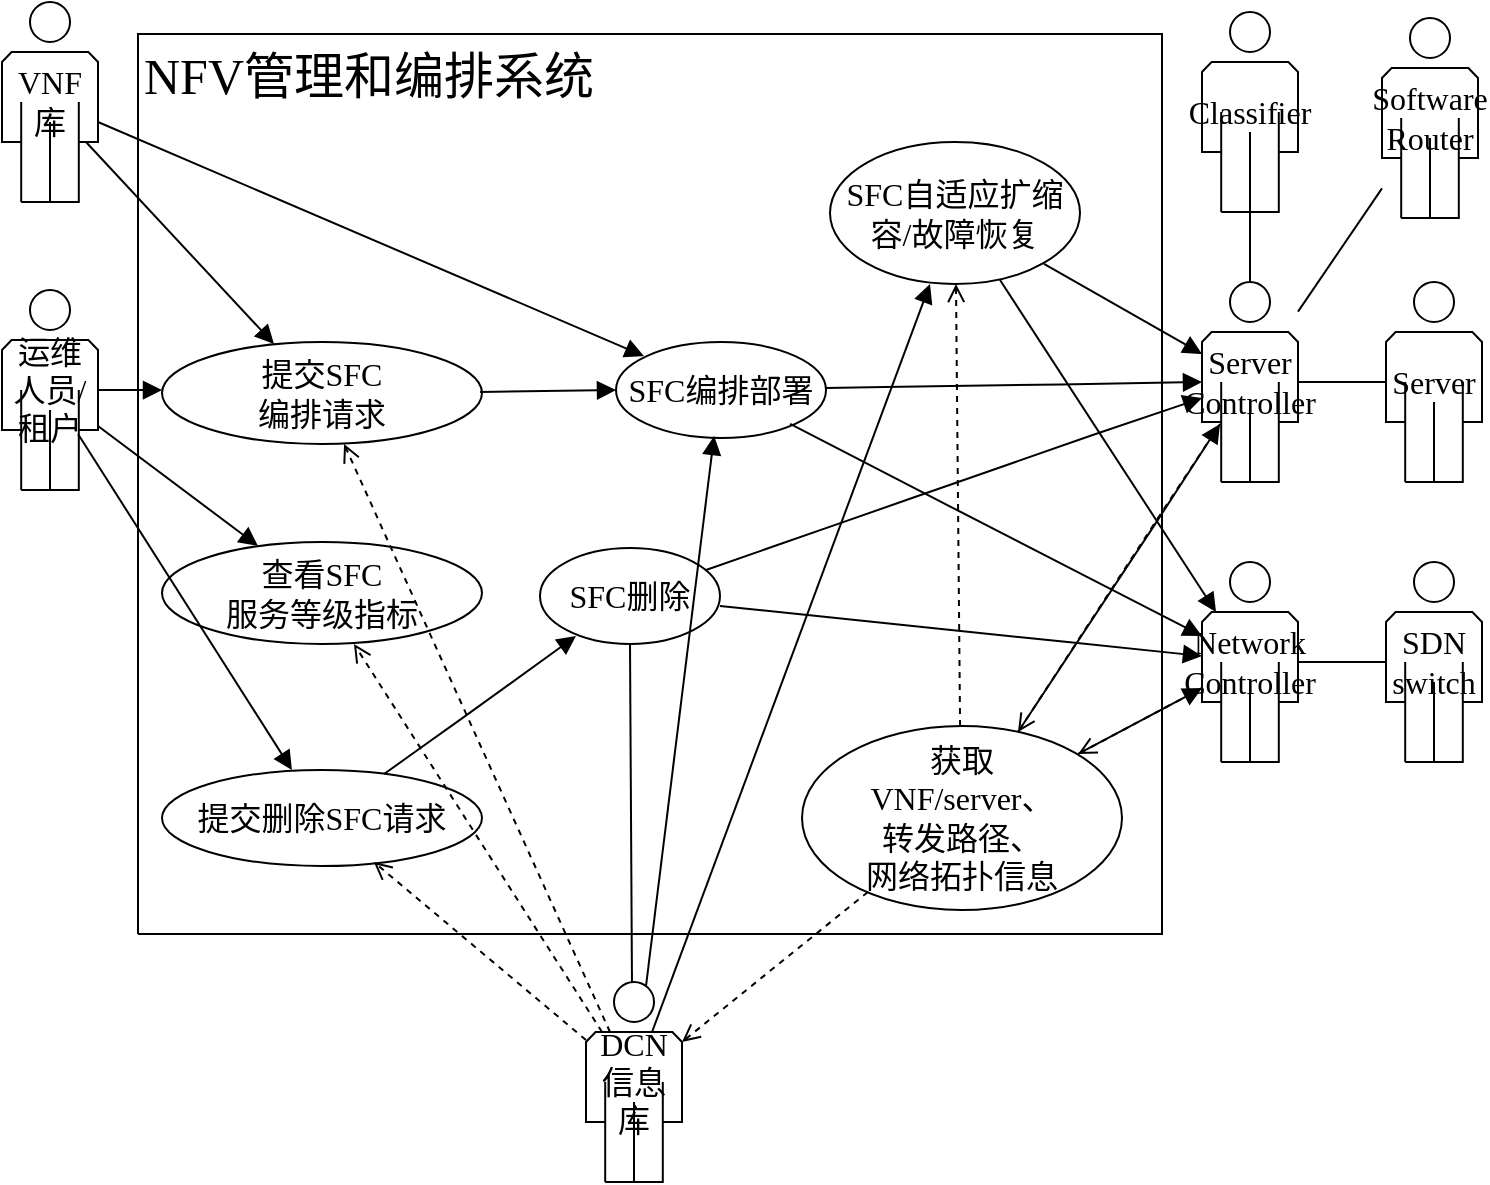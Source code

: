 <mxfile version="10.9.5" type="device"><diagram name="页-1" id="页-1"><mxGraphModel dx="937" dy="880" grid="1" gridSize="10" guides="1" tooltips="1" connect="1" arrows="1" fold="1" page="1" pageScale="1" pageWidth="827" pageHeight="1169" math="0" shadow="0"><root><mxCell id="0"/><mxCell id="1" parent="0"/><mxCell id="3" style="vsdxID=3;fillColor=none;gradientColor=none;strokeColor=none;spacingLeft=1;spacingRight=1;labelBackgroundColor=none;rounded=0;html=1;whiteSpace=wrap;" parent="1" vertex="1"><mxGeometry x="128" y="254" width="512" height="450" as="geometry"/></mxCell><mxCell id="4" style="vsdxID=4;fillColor=#FFFFFF;gradientColor=none;shape=stencil(UzV2Ls5ILEhVNTIoLinKz04tz0wpyVA1dlE1MsrMy0gtyiwBslSNXVWNndPyi1LTi/JL81Ig/IJEkEoQKze/DGRCBUSfAUiHkUElhGdoAOG7QZTmZOYhKTWlkVqYJFmKiXcDVVSSqRDNS0AGIj7SMnNyINGJLI8ef0AhSNwbuwIA);strokeColor=#000000;labelBackgroundColor=none;rounded=0;html=1;whiteSpace=wrap;" parent="3" vertex="1"><mxGeometry width="512" height="450" as="geometry"/></mxCell><mxCell id="5" value="&lt;p style=&quot;align:center;margin-left:0;margin-right:0;margin-top:0px;margin-bottom:0px;text-indent:0;valign:middle;direction:ltr;&quot;&gt;&lt;/p&gt;" style="text;vsdxID=4;fillColor=none;gradientColor=none;strokeColor=none;labelBackgroundColor=none;rounded=0;html=1;whiteSpace=wrap;verticalAlign=middle;align=center;;html=1;" parent="4" vertex="1"><mxGeometry y="-0.57" width="512.22" height="450.57" as="geometry"/></mxCell><mxCell id="6" style="vsdxID=6;fillColor=none;gradientColor=none;gradientDirection=north;strokeColor=none;spacingLeft=1;spacingRight=1;labelBackgroundColor=none;rounded=0;html=1;whiteSpace=wrap;" parent="3" vertex="1"><mxGeometry width="512" height="42" as="geometry"/></mxCell><mxCell id="7" value="&lt;p style=&quot;align:center;margin-left:0;margin-right:0;margin-top:0px;margin-bottom:0px;text-indent:0;valign:middle;direction:ltr;&quot;&gt;&lt;/p&gt;" style="verticalAlign=middle;align=center;vsdxID=7;fillColor=none;gradientColor=none;strokeColor=none;labelBackgroundColor=none;rounded=0;html=1;whiteSpace=wrap;" parent="6" vertex="1"><mxGeometry width="512" height="42" as="geometry"/></mxCell><mxCell id="8" value="&lt;font style=&quot;font-size:25px;font-family:SimSun;color:#000000;direction:ltr;letter-spacing:0px;line-height:120%;opacity:1&quot;&gt;NFV管理和编排系统&lt;br/&gt;&lt;/font&gt;" style="text;vsdxID=6;fillColor=none;gradientColor=none;gradientDirection=north;strokeColor=none;spacingLeft=1;spacingRight=1;labelBackgroundColor=none;rounded=0;html=1;whiteSpace=wrap;verticalAlign=middle;align=left;;html=1;" parent="6" vertex="1"><mxGeometry width="512.22" height="42" as="geometry"/></mxCell><mxCell id="9" value="&lt;font style=&quot;font-size: 16px ; font-family: &amp;#34;simsun&amp;#34; ; color: #000000 ; direction: ltr ; letter-spacing: 0px ; line-height: 120% ; opacity: 1&quot;&gt;运维人员/租户&lt;br&gt;&lt;/font&gt;" style="verticalAlign=middle;align=center;vsdxID=1;fillColor=#FFFFFF;gradientColor=none;shape=stencil(tZTbDoIwDEC/Zo+QsQnis5f/WHTA4mSkTMW/d6SiQIQg6lu7nna9pYSvy0wUkjBaWjBHeVUHmxG+IYypPJOgrJMI3xK+TgzIFMw5P6BeiJqspZO51BEq9GO0dmH0hmpAUd8hq1U+zIbT0eUIOpfkI2TQRVk4jK6mo01zpmUwva54Njo2gviDyYbz2ehHYccXsbe0Kz+IenibFrB3JniOwl8wpKHpG6pV03A/XrwLRytPVKr0wFhhlck7a6gFpNJzX3mJFunDD03lVcqi9fxNcoO1/iU5J7wuRaK0xkPTtvcvi3vCq8S3dw==);labelBackgroundColor=none;rounded=0;html=1;whiteSpace=wrap;" parent="1" vertex="1"><mxGeometry x="60" y="382" width="48" height="100" as="geometry"/></mxCell><mxCell id="10" value="&lt;font style=&quot;font-size:16px;font-family:SimSun;color:#000000;direction:ltr;letter-spacing:0px;line-height:120%;opacity:1&quot;&gt;提交SFC&lt;br/&gt;编排请求&lt;br/&gt;&lt;/font&gt;" style="verticalAlign=middle;align=center;vsdxID=8;fillColor=#FFFFFF;gradientColor=none;shape=stencil(vVHLDsIgEPwajiQI6RfU+h8bu22JCGRB2/69kG1iazx58DazM/vIjjBtmiCi0CplCjecbZ8nYc5Ca+snJJsLEqYTph0C4Ujh4XvmEaqzont41gkL96naodXKrGF6YSfQtUi0OXXDVlqPfJNP6usotUhYbJIUMmQb/GGrAxpRljVycDBuc1hKM2LclX8/7H9nFfB+82Cd45T2+mcspcSRmu4F);labelBackgroundColor=none;rounded=0;html=1;whiteSpace=wrap;" parent="1" vertex="1"><mxGeometry x="140" y="408" width="160" height="51" as="geometry"/></mxCell><mxCell id="11" value="&lt;font style=&quot;font-size:16px;font-family:SimSun;color:#000000;direction:ltr;letter-spacing:0px;line-height:120%;opacity:1&quot;&gt;查看SFC&lt;br/&gt;服务等级指标&lt;br/&gt;&lt;/font&gt;" style="verticalAlign=middle;align=center;vsdxID=14;fillColor=#FFFFFF;gradientColor=none;shape=stencil(vVHLDsIgEPwajiQI6RfU+h8bu22JCGRB2/69kG1iazx58DazM/vIjjBtmiCi0CplCjecbZ8nYc5Ca+snJJsLEqYTph0C4Ujh4XvmEaqzont41gkL96naodXKrGF6YSfQtUi0OXXDVlqPfJNP6usotUhYbJIUMmQb/GGrAxpRljVycDBuc1hKM2LclX8/7H9nFfB+82Cd45T2+mcspcSRmu4F);labelBackgroundColor=none;rounded=0;html=1;whiteSpace=wrap;" parent="1" vertex="1"><mxGeometry x="140" y="508" width="160" height="51" as="geometry"/></mxCell><mxCell id="12" value="&lt;font style=&quot;font-size: 16px ; font-family: &amp;#34;simsun&amp;#34; ; color: #000000 ; direction: ltr ; letter-spacing: 0px ; line-height: 120% ; opacity: 1&quot;&gt;Server&lt;br&gt;Controller&lt;br&gt;&lt;/font&gt;" style="verticalAlign=middle;align=center;vsdxID=16;fillColor=#FFFFFF;gradientColor=none;shape=stencil(tZTbDoIwDEC/Zo+QsQnis5f/WHTA4mSkTMW/d6SiQIQg6lu7nna9pYSvy0wUkjBaWjBHeVUHmxG+IYypPJOgrJMI3xK+TgzIFMw5P6BeiJqspZO51BEq9GO0dmH0hmpAUd8hq1U+zIbT0eUIOpfkI2TQRVk4jK6mo01zpmUwva54Njo2gviDyYbz2ehHYccXsbe0Kz+IenibFrB3JniOwl8wpKHpG6pV03A/XrwLRytPVKr0wFhhlck7a6gFpNJzX3mJFunDD03lVcqi9fxNcoO1/iU5J7wuRaK0xkPTtvcvi3vCq8S3dw==);labelBackgroundColor=none;rounded=0;html=1;whiteSpace=wrap;" parent="1" vertex="1"><mxGeometry x="660" y="378" width="48" height="100" as="geometry"/></mxCell><mxCell id="13" value="&lt;font style=&quot;font-size: 16px ; font-family: &amp;#34;simsun&amp;#34; ; color: #000000 ; direction: ltr ; letter-spacing: 0px ; line-height: 120% ; opacity: 1&quot;&gt;Network&lt;br&gt;Controller&lt;br&gt;&lt;/font&gt;" style="verticalAlign=middle;align=center;vsdxID=17;fillColor=#FFFFFF;gradientColor=none;shape=stencil(tZTbDoIwDEC/Zo+QsQnis5f/WHTA4mSkTMW/d6SiQIQg6lu7nna9pYSvy0wUkjBaWjBHeVUHmxG+IYypPJOgrJMI3xK+TgzIFMw5P6BeiJqspZO51BEq9GO0dmH0hmpAUd8hq1U+zIbT0eUIOpfkI2TQRVk4jK6mo01zpmUwva54Njo2gviDyYbz2ehHYccXsbe0Kz+IenibFrB3JniOwl8wpKHpG6pV03A/XrwLRytPVKr0wFhhlck7a6gFpNJzX3mJFunDD03lVcqi9fxNcoO1/iU5J7wuRaK0xkPTtvcvi3vCq8S3dw==);labelBackgroundColor=none;rounded=0;html=1;whiteSpace=wrap;" parent="1" vertex="1"><mxGeometry x="660" y="518" width="48" height="100" as="geometry"/></mxCell><mxCell id="14" value="&lt;font style=&quot;font-size:16px;font-family:SimSun;color:#000000;direction:ltr;letter-spacing:0px;line-height:120%;opacity:1&quot;&gt;SDN switch&lt;br/&gt;&lt;/font&gt;" style="verticalAlign=middle;align=center;vsdxID=18;fillColor=#FFFFFF;gradientColor=none;shape=stencil(tZTbDoIwDEC/Zo+QsQnis5f/WHTA4mSkTMW/d6SiQIQg6lu7nna9pYSvy0wUkjBaWjBHeVUHmxG+IYypPJOgrJMI3xK+TgzIFMw5P6BeiJqspZO51BEq9GO0dmH0hmpAUd8hq1U+zIbT0eUIOpfkI2TQRVk4jK6mo01zpmUwva54Njo2gviDyYbz2ehHYccXsbe0Kz+IenibFrB3JniOwl8wpKHpG6pV03A/XrwLRytPVKr0wFhhlck7a6gFpNJzX3mJFunDD03lVcqi9fxNcoO1/iU5J7wuRaK0xkPTtvcvi3vCq8S3dw==);labelBackgroundColor=none;rounded=0;html=1;whiteSpace=wrap;" parent="1" vertex="1"><mxGeometry x="752" y="518" width="48" height="100" as="geometry"/></mxCell><mxCell id="15" value="&lt;font style=&quot;font-size:16px;font-family:SimSun;color:#000000;direction:ltr;letter-spacing:0px;line-height:120%;opacity:1&quot;&gt;SFC编排部署&lt;br/&gt;&lt;/font&gt;" style="verticalAlign=middle;align=center;vsdxID=22;fillColor=#FFFFFF;gradientColor=none;shape=stencil(vVHLDsIgEPwajiQI6RfU+h8bu22JCGRB2/69kG1iazx58DazM/vIjjBtmiCi0CplCjecbZ8nYc5Ca+snJJsLEqYTph0C4Ujh4XvmEaqzont41gkL96naodXKrGF6YSfQtUi0OXXDVlqPfJNP6usotUhYbJIUMmQb/GGrAxpRljVycDBuc1hKM2LclX8/7H9nFfB+82Cd45T2+mcspcSRmu4F);labelBackgroundColor=none;rounded=0;html=1;whiteSpace=wrap;" parent="1" vertex="1"><mxGeometry x="367" y="408" width="105" height="48" as="geometry"/></mxCell><mxCell id="16" value="&lt;font style=&quot;font-size:16px;font-family:SimSun;color:#000000;direction:ltr;letter-spacing:0px;line-height:120%;opacity:1&quot;&gt;Server&lt;br/&gt;&lt;/font&gt;" style="verticalAlign=middle;align=center;vsdxID=51;fillColor=#FFFFFF;gradientColor=none;shape=stencil(tZTbDoIwDEC/Zo+QsQnis5f/WHTA4mSkTMW/d6SiQIQg6lu7nna9pYSvy0wUkjBaWjBHeVUHmxG+IYypPJOgrJMI3xK+TgzIFMw5P6BeiJqspZO51BEq9GO0dmH0hmpAUd8hq1U+zIbT0eUIOpfkI2TQRVk4jK6mo01zpmUwva54Njo2gviDyYbz2ehHYccXsbe0Kz+IenibFrB3JniOwl8wpKHpG6pV03A/XrwLRytPVKr0wFhhlck7a6gFpNJzX3mJFunDD03lVcqi9fxNcoO1/iU5J7wuRaK0xkPTtvcvi3vCq8S3dw==);labelBackgroundColor=none;rounded=0;html=1;whiteSpace=wrap;" parent="1" vertex="1"><mxGeometry x="752" y="378" width="48" height="100" as="geometry"/></mxCell><mxCell id="17" value="&lt;font style=&quot;font-size: 16px ; font-family: &amp;#34;simsun&amp;#34; ; color: #000000 ; direction: ltr ; letter-spacing: 0px ; line-height: 120% ; opacity: 1&quot;&gt;DCN信息库&lt;br&gt;&lt;/font&gt;" style="verticalAlign=middle;align=center;vsdxID=57;fillColor=#FFFFFF;gradientColor=none;shape=stencil(tZTbDoIwDEC/Zo+QsQnis5f/WHTA4mSkTMW/d6SiQIQg6lu7nna9pYSvy0wUkjBaWjBHeVUHmxG+IYypPJOgrJMI3xK+TgzIFMw5P6BeiJqspZO51BEq9GO0dmH0hmpAUd8hq1U+zIbT0eUIOpfkI2TQRVk4jK6mo01zpmUwva54Njo2gviDyYbz2ehHYccXsbe0Kz+IenibFrB3JniOwl8wpKHpG6pV03A/XrwLRytPVKr0wFhhlck7a6gFpNJzX3mJFunDD03lVcqi9fxNcoO1/iU5J7wuRaK0xkPTtvcvi3vCq8S3dw==);labelBackgroundColor=none;rounded=0;html=1;whiteSpace=wrap;" parent="1" vertex="1"><mxGeometry x="352" y="728" width="48" height="100" as="geometry"/></mxCell><mxCell id="18" value="&lt;font style=&quot;font-size: 16px ; font-family: &amp;#34;simsun&amp;#34; ; color: #000000 ; direction: ltr ; letter-spacing: 0px ; line-height: 120% ; opacity: 1&quot;&gt;VNF库&lt;br&gt;&lt;/font&gt;" style="verticalAlign=middle;align=center;vsdxID=58;fillColor=#FFFFFF;gradientColor=none;shape=stencil(tZTbDoIwDEC/Zo+QsQnis5f/WHTA4mSkTMW/d6SiQIQg6lu7nna9pYSvy0wUkjBaWjBHeVUHmxG+IYypPJOgrJMI3xK+TgzIFMw5P6BeiJqspZO51BEq9GO0dmH0hmpAUd8hq1U+zIbT0eUIOpfkI2TQRVk4jK6mo01zpmUwva54Njo2gviDyYbz2ehHYccXsbe0Kz+IenibFrB3JniOwl8wpKHpG6pV03A/XrwLRytPVKr0wFhhlck7a6gFpNJzX3mJFunDD03lVcqi9fxNcoO1/iU5J7wuRaK0xkPTtvcvi3vCq8S3dw==);labelBackgroundColor=none;rounded=0;html=1;whiteSpace=wrap;" parent="1" vertex="1"><mxGeometry x="60" y="238" width="48" height="100" as="geometry"/></mxCell><mxCell id="19" value="&lt;font style=&quot;font-size:16px;font-family:SimSun;color:#000000;direction:ltr;letter-spacing:0px;line-height:120%;opacity:1&quot;&gt;获取&lt;br/&gt;VNF/server、&lt;br/&gt;转发路径、&lt;br/&gt;网络拓扑信息&lt;br/&gt;&lt;/font&gt;" style="verticalAlign=middle;align=center;vsdxID=65;fillColor=#FFFFFF;gradientColor=none;shape=stencil(vVHLDsIgEPwajiQI6RfU+h8bu22JCGRB2/69kG1iazx58DazM/vIjjBtmiCi0CplCjecbZ8nYc5Ca+snJJsLEqYTph0C4Ujh4XvmEaqzont41gkL96naodXKrGF6YSfQtUi0OXXDVlqPfJNP6usotUhYbJIUMmQb/GGrAxpRljVycDBuc1hKM2LclX8/7H9nFfB+82Cd45T2+mcspcSRmu4F);labelBackgroundColor=none;rounded=0;html=1;whiteSpace=wrap;" parent="1" vertex="1"><mxGeometry x="460" y="600" width="160" height="92" as="geometry"/></mxCell><mxCell id="20" value="&lt;font style=&quot;font-size:16px;font-family:SimSun;color:#000000;direction:ltr;letter-spacing:0px;line-height:120%;opacity:1&quot;&gt;提交删除SFC请求&lt;br/&gt;&lt;/font&gt;" style="verticalAlign=middle;align=center;vsdxID=66;fillColor=#FFFFFF;gradientColor=none;shape=stencil(vVHLDsIgEPwajiQI6RfU+h8bu22JCGRB2/69kG1iazx58DazM/vIjjBtmiCi0CplCjecbZ8nYc5Ca+snJJsLEqYTph0C4Ujh4XvmEaqzont41gkL96naodXKrGF6YSfQtUi0OXXDVlqPfJNP6usotUhYbJIUMmQb/GGrAxpRljVycDBuc1hKM2LclX8/7H9nFfB+82Cd45T2+mcspcSRmu4F);labelBackgroundColor=none;rounded=0;html=1;whiteSpace=wrap;" parent="1" vertex="1"><mxGeometry x="140" y="622" width="160" height="48" as="geometry"/></mxCell><mxCell id="21" value="&lt;font style=&quot;font-size:16px;font-family:SimSun;color:#000000;direction:ltr;letter-spacing:0px;line-height:120%;opacity:1&quot;&gt;SFC删除&lt;br/&gt;&lt;/font&gt;" style="verticalAlign=middle;align=center;vsdxID=69;fillColor=#FFFFFF;gradientColor=none;shape=stencil(vVHLDsIgEPwajiQI6RfU+h8bu22JCGRB2/69kG1iazx58DazM/vIjjBtmiCi0CplCjecbZ8nYc5Ca+snJJsLEqYTph0C4Ujh4XvmEaqzont41gkL96naodXKrGF6YSfQtUi0OXXDVlqPfJNP6usotUhYbJIUMmQb/GGrAxpRljVycDBuc1hKM2LclX8/7H9nFfB+82Cd45T2+mcspcSRmu4F);labelBackgroundColor=none;rounded=0;html=1;whiteSpace=wrap;" parent="1" vertex="1"><mxGeometry x="329" y="511" width="90" height="48" as="geometry"/></mxCell><mxCell id="22" value="&lt;font style=&quot;font-size:16px;font-family:SimSun;color:#000000;direction:ltr;letter-spacing:0px;line-height:120%;opacity:1&quot;&gt;SFC自适应扩缩容/故障恢复&lt;br/&gt;&lt;/font&gt;" style="verticalAlign=middle;align=center;vsdxID=77;fillColor=#FFFFFF;gradientColor=none;shape=stencil(vVHLDsIgEPwajiQI6RfU+h8bu22JCGRB2/69kG1iazx58DazM/vIjjBtmiCi0CplCjecbZ8nYc5Ca+snJJsLEqYTph0C4Ujh4XvmEaqzont41gkL96naodXKrGF6YSfQtUi0OXXDVlqPfJNP6usotUhYbJIUMmQb/GGrAxpRljVycDBuc1hKM2LclX8/7H9nFfB+82Cd45T2+mcspcSRmu4F);labelBackgroundColor=none;rounded=0;html=1;whiteSpace=wrap;" parent="1" vertex="1"><mxGeometry x="474" y="308" width="125" height="71" as="geometry"/></mxCell><mxCell id="23" value="&lt;font style=&quot;font-size: 16px ; font-family: &amp;#34;simsun&amp;#34; ; color: #000000 ; direction: ltr ; letter-spacing: 0px ; line-height: 120% ; opacity: 1&quot;&gt;Software&lt;br&gt;Router&lt;br&gt;&lt;/font&gt;" style="verticalAlign=middle;align=center;vsdxID=96;fillColor=#FFFFFF;gradientColor=none;shape=stencil(tZTbDoIwDEC/Zo+QsQnis5f/WHTA4mSkTMW/d6SiQIQg6lu7nna9pYSvy0wUkjBaWjBHeVUHmxG+IYypPJOgrJMI3xK+TgzIFMw5P6BeiJqspZO51BEq9GO0dmH0hmpAUd8hq1U+zIbT0eUIOpfkI2TQRVk4jK6mo01zpmUwva54Njo2gviDyYbz2ehHYccXsbe0Kz+IenibFrB3JniOwl8wpKHpG6pV03A/XrwLRytPVKr0wFhhlck7a6gFpNJzX3mJFunDD03lVcqi9fxNcoO1/iU5J7wuRaK0xkPTtvcvi3vCq8S3dw==);labelBackgroundColor=none;rounded=0;html=1;whiteSpace=wrap;" parent="1" vertex="1"><mxGeometry x="750" y="246" width="48" height="100" as="geometry"/></mxCell><mxCell id="qftHZY2oef_W4D5PqxmH-51" style="vsdxID=21;edgeStyle=none;startArrow=none;endArrow=none;startSize=9;endSize=9;spacingTop=0;spacingBottom=0;spacingLeft=0;spacingRight=0;verticalAlign=middle;html=1;labelBackgroundColor=#ffffff;rounded=0;" parent="1" source="12" target="23" edge="1"><mxGeometry relative="1" as="geometry"><mxPoint as="offset"/><Array as="points"/><mxPoint x="717.833" y="577.833" as="sourcePoint"/><mxPoint x="762" y="577.833" as="targetPoint"/></mxGeometry></mxCell><mxCell id="xjB5duiyozp_XsrwaQ_z-51" value="&lt;font style=&quot;font-size: 16px ; font-family: &amp;#34;simsun&amp;#34; ; color: #000000 ; direction: ltr ; letter-spacing: 0px ; line-height: 120% ; opacity: 1&quot;&gt;Classifier&lt;br&gt;&lt;/font&gt;" style="verticalAlign=middle;align=center;vsdxID=96;fillColor=#FFFFFF;gradientColor=none;shape=stencil(tZTbDoIwDEC/Zo+QsQnis5f/WHTA4mSkTMW/d6SiQIQg6lu7nna9pYSvy0wUkjBaWjBHeVUHmxG+IYypPJOgrJMI3xK+TgzIFMw5P6BeiJqspZO51BEq9GO0dmH0hmpAUd8hq1U+zIbT0eUIOpfkI2TQRVk4jK6mo01zpmUwva54Njo2gviDyYbz2ehHYccXsbe0Kz+IenibFrB3JniOwl8wpKHpG6pV03A/XrwLRytPVKr0wFhhlck7a6gFpNJzX3mJFunDD03lVcqi9fxNcoO1/iU5J7wuRaK0xkPTtvcvi3vCq8S3dw==);labelBackgroundColor=none;rounded=0;html=1;whiteSpace=wrap;" parent="1" vertex="1"><mxGeometry x="660" y="243" width="48" height="100" as="geometry"/></mxCell><mxCell id="xjB5duiyozp_XsrwaQ_z-52" style="vsdxID=21;edgeStyle=none;startArrow=none;endArrow=none;startSize=9;endSize=9;spacingTop=0;spacingBottom=0;spacingLeft=0;spacingRight=0;verticalAlign=middle;html=1;labelBackgroundColor=#ffffff;rounded=0;" parent="1" source="12" target="xjB5duiyozp_XsrwaQ_z-51" edge="1"><mxGeometry relative="1" as="geometry"><mxPoint as="offset"/><Array as="points"/><mxPoint x="718" y="402.8" as="sourcePoint"/><mxPoint x="760" y="341.2" as="targetPoint"/></mxGeometry></mxCell><mxCell id="2" value="连接线" parent="0"/><mxCell id="24" style="vsdxID=13;edgeStyle=none;startArrow=none;endArrow=block;startSize=2;endSize=7;spacingTop=0;spacingBottom=0;spacingLeft=0;spacingRight=0;verticalAlign=middle;html=1;labelBackgroundColor=#ffffff;rounded=0;exitX=1;exitY=0.5;exitDx=0;exitDy=0;exitPerimeter=0;entryX=0;entryY=0.471;entryDx=0;entryDy=0;entryPerimeter=0;" parent="2" source="9" target="10" edge="1"><mxGeometry relative="1" as="geometry"><mxPoint as="offset"/><Array as="points"/></mxGeometry></mxCell><mxCell id="25" style="vsdxID=15;edgeStyle=none;startArrow=none;endArrow=block;startSize=2;endSize=7;spacingTop=0;spacingBottom=0;spacingLeft=0;spacingRight=0;verticalAlign=middle;html=1;labelBackgroundColor=#ffffff;rounded=0;exitX=1;exitY=0.68;exitDx=0;exitDy=0;exitPerimeter=0;entryX=0.3;entryY=0.039;entryDx=0;entryDy=0;entryPerimeter=0;" parent="2" source="9" target="11" edge="1"><mxGeometry relative="1" as="geometry"><mxPoint as="offset"/><Array as="points"/></mxGeometry></mxCell><mxCell id="27" style="vsdxID=95;edgeStyle=none;startArrow=none;endArrow=block;startSize=2;endSize=7;spacingTop=0;spacingBottom=0;spacingLeft=0;spacingRight=0;verticalAlign=middle;html=1;labelBackgroundColor=#ffffff;rounded=0;exitX=0.688;exitY=0.25;exitDx=0;exitDy=0;exitPerimeter=0;entryX=0.4;entryY=1;entryDx=0;entryDy=0;entryPerimeter=0;" parent="2" source="17" target="22" edge="1"><mxGeometry relative="1" as="geometry"><mxPoint y="-1" as="offset"/><Array as="points"/></mxGeometry></mxCell><mxCell id="28" style="vsdxID=94;edgeStyle=none;startArrow=none;endArrow=none;startSize=9;endSize=9;spacingTop=0;spacingBottom=0;spacingLeft=0;spacingRight=0;verticalAlign=middle;html=1;labelBackgroundColor=#ffffff;rounded=0;exitX=0.5;exitY=1;exitDx=0;exitDy=0;exitPerimeter=0;entryX=0.479;entryY=0;entryDx=0;entryDy=0;entryPerimeter=0;" parent="2" source="21" target="17" edge="1"><mxGeometry relative="1" as="geometry"><mxPoint x="9" as="offset"/><Array as="points"/></mxGeometry></mxCell><mxCell id="29" value="" style="vsdxID=86;edgeStyle=none;startArrow=none;endArrow=block;startSize=2;endSize=7;spacingTop=0;spacingBottom=0;spacingLeft=0;spacingRight=0;verticalAlign=middle;html=1;labelBackgroundColor=#ffffff;rounded=0;align=center;exitX=0.675;exitY=0.033;exitDx=0;exitDy=0;exitPerimeter=0;entryX=0.188;entryY=0.71;entryDx=0;entryDy=0;entryPerimeter=0;" parent="2" source="19" target="12" edge="1"><mxGeometry relative="1" as="geometry"><mxPoint x="-1" as="offset"/><Array as="points"><mxPoint x="635.65" y="500.45"/></Array></mxGeometry></mxCell><mxCell id="30" value="" style="vsdxID=84;edgeStyle=none;startArrow=none;endArrow=block;startSize=2;endSize=7;spacingTop=0;spacingBottom=0;spacingLeft=0;spacingRight=0;verticalAlign=middle;html=1;labelBackgroundColor=#ffffff;rounded=0;align=center;exitX=0.863;exitY=0.152;exitDx=0;exitDy=0;exitPerimeter=0;entryX=0;entryY=0.63;entryDx=0;entryDy=0;entryPerimeter=0;" parent="2" source="19" target="13" edge="1"><mxGeometry relative="1" as="geometry"><mxPoint y="-1" as="offset"/><Array as="points"/></mxGeometry></mxCell><mxCell id="31" style="vsdxID=80;edgeStyle=none;dashed=1;startArrow=none;endArrow=open;startSize=2;endSize=7;spacingTop=0;spacingBottom=0;spacingLeft=0;spacingRight=0;verticalAlign=middle;html=1;labelBackgroundColor=#ffffff;rounded=0;exitX=0.494;exitY=0;exitDx=0;exitDy=0;exitPerimeter=0;entryX=0.504;entryY=1;entryDx=0;entryDy=0;entryPerimeter=0;" parent="2" source="19" target="22" edge="1"><mxGeometry relative="1" as="geometry"><mxPoint x="-10" y="-1" as="offset"/><Array as="points"/></mxGeometry></mxCell><mxCell id="32" style="vsdxID=79;edgeStyle=none;startArrow=none;endArrow=block;startSize=2;endSize=7;spacingTop=0;spacingBottom=0;spacingLeft=0;spacingRight=0;verticalAlign=middle;html=1;labelBackgroundColor=#ffffff;rounded=0;exitX=0.68;exitY=0.972;exitDx=0;exitDy=0;exitPerimeter=0;entryX=0.146;entryY=0.25;entryDx=0;entryDy=0;entryPerimeter=0;" parent="2" source="22" target="13" edge="1"><mxGeometry relative="1" as="geometry"><mxPoint x="-1" y="-1" as="offset"/><Array as="points"/></mxGeometry></mxCell><mxCell id="33" style="vsdxID=78;edgeStyle=none;startArrow=none;endArrow=block;startSize=2;endSize=7;spacingTop=0;spacingBottom=0;spacingLeft=0;spacingRight=0;verticalAlign=middle;html=1;labelBackgroundColor=#ffffff;rounded=0;exitX=0.856;exitY=0.859;exitDx=0;exitDy=0;exitPerimeter=0;entryX=0;entryY=0.36;entryDx=0;entryDy=0;entryPerimeter=0;" parent="2" source="22" target="12" edge="1"><mxGeometry relative="1" as="geometry"><mxPoint as="offset"/><Array as="points"/></mxGeometry></mxCell><mxCell id="34" style="vsdxID=74;edgeStyle=none;startArrow=none;endArrow=block;startSize=2;endSize=7;spacingTop=0;spacingBottom=0;spacingLeft=0;spacingRight=0;verticalAlign=middle;html=1;labelBackgroundColor=#ffffff;rounded=0;exitX=1;exitY=0.604;exitDx=0;exitDy=0;exitPerimeter=0;entryX=0;entryY=0.47;entryDx=0;entryDy=0;entryPerimeter=0;" parent="2" source="21" target="13" edge="1"><mxGeometry relative="1" as="geometry"><mxPoint as="offset"/><Array as="points"><mxPoint x="459.16" y="544.17"/><mxPoint x="535.72" y="552.11"/><mxPoint x="594.08" y="558.16"/></Array></mxGeometry></mxCell><mxCell id="35" style="vsdxID=73;edgeStyle=none;startArrow=none;endArrow=block;startSize=2;endSize=7;spacingTop=0;spacingBottom=0;spacingLeft=0;spacingRight=0;verticalAlign=middle;html=1;labelBackgroundColor=#ffffff;rounded=0;exitX=0.922;exitY=0.229;exitDx=0;exitDy=0;exitPerimeter=0;entryX=0;entryY=0.58;entryDx=0;entryDy=0;entryPerimeter=0;" parent="2" source="21" target="12" edge="1"><mxGeometry relative="1" as="geometry"><mxPoint y="-1" as="offset"/><Array as="points"><mxPoint x="475.91" y="499.69"/><mxPoint x="518.26" y="484.9"/><mxPoint x="534.84" y="479.11"/><mxPoint x="605.7" y="454.38"/></Array></mxGeometry></mxCell><mxCell id="36" style="vsdxID=72;edgeStyle=none;startArrow=none;endArrow=block;startSize=2;endSize=7;spacingTop=0;spacingBottom=0;spacingLeft=0;spacingRight=0;verticalAlign=middle;html=1;labelBackgroundColor=#ffffff;rounded=0;exitX=0.694;exitY=0.042;exitDx=0;exitDy=0;exitPerimeter=0;entryX=0.2;entryY=0.917;entryDx=0;entryDy=0;entryPerimeter=0;" parent="2" source="20" target="21" edge="1"><mxGeometry relative="1" as="geometry"><mxPoint y="-1" as="offset"/><Array as="points"><mxPoint x="266.58" y="612.9"/><mxPoint x="290" y="596.2"/></Array></mxGeometry></mxCell><mxCell id="37" style="vsdxID=70;edgeStyle=none;dashed=1;startArrow=none;endArrow=open;startSize=2;endSize=7;spacingTop=0;spacingBottom=0;spacingLeft=0;spacingRight=0;verticalAlign=middle;html=1;labelBackgroundColor=#ffffff;rounded=0;exitX=0;exitY=0.29;exitDx=0;exitDy=0;exitPerimeter=0;entryX=0.662;entryY=0.958;entryDx=0;entryDy=0;entryPerimeter=0;" parent="2" source="17" target="20" edge="1"><mxGeometry relative="1" as="geometry"><mxPoint as="offset"/><Array as="points"/></mxGeometry></mxCell><mxCell id="38" style="vsdxID=68;edgeStyle=none;startArrow=none;endArrow=block;startSize=2;endSize=7;spacingTop=0;spacingBottom=0;spacingLeft=0;spacingRight=0;verticalAlign=middle;html=1;labelBackgroundColor=#ffffff;rounded=0;exitX=0.792;exitY=0.72;exitDx=0;exitDy=0;exitPerimeter=0;entryX=0.406;entryY=0;entryDx=0;entryDy=0;entryPerimeter=0;" parent="2" source="9" target="20" edge="1"><mxGeometry relative="1" as="geometry"><mxPoint as="offset"/><Array as="points"/></mxGeometry></mxCell><mxCell id="39" style="vsdxID=64;edgeStyle=none;dashed=1;startArrow=none;endArrow=open;startSize=2;endSize=7;spacingTop=0;spacingBottom=0;spacingLeft=0;spacingRight=0;verticalAlign=middle;html=1;labelBackgroundColor=#ffffff;rounded=0;exitX=0.25;exitY=0.25;exitDx=0;exitDy=0;exitPerimeter=0;entryX=0.569;entryY=1;entryDx=0;entryDy=0;entryPerimeter=0;" parent="2" source="17" target="10" edge="1"><mxGeometry relative="1" as="geometry"><mxPoint x="-1" y="-1" as="offset"/><Array as="points"/></mxGeometry></mxCell><mxCell id="40" style="vsdxID=63;edgeStyle=none;startArrow=none;endArrow=block;startSize=2;endSize=7;spacingTop=0;spacingBottom=0;spacingLeft=0;spacingRight=0;verticalAlign=middle;html=1;labelBackgroundColor=#ffffff;rounded=0;exitX=0.875;exitY=0.7;exitDx=0;exitDy=0;exitPerimeter=0;entryX=0.35;entryY=0.02;entryDx=0;entryDy=0;entryPerimeter=0;" parent="2" source="18" target="10" edge="1"><mxGeometry relative="1" as="geometry"><mxPoint as="offset"/><Array as="points"/></mxGeometry></mxCell><mxCell id="41" style="vsdxID=60;edgeStyle=none;startArrow=none;endArrow=block;startSize=2;endSize=7;spacingTop=0;spacingBottom=0;spacingLeft=0;spacingRight=0;verticalAlign=middle;html=1;labelBackgroundColor=#ffffff;rounded=0;exitX=0.625;exitY=0.02;exitDx=0;exitDy=0;exitPerimeter=0;entryX=0.467;entryY=0.979;entryDx=0;entryDy=0;entryPerimeter=0;" parent="2" source="17" target="15" edge="1"><mxGeometry relative="1" as="geometry"><mxPoint y="-1" as="offset"/><Array as="points"/></mxGeometry></mxCell><mxCell id="42" style="vsdxID=59;edgeStyle=none;startArrow=none;endArrow=block;startSize=2;endSize=7;spacingTop=0;spacingBottom=0;spacingLeft=0;spacingRight=0;verticalAlign=middle;html=1;labelBackgroundColor=#ffffff;rounded=0;exitX=1;exitY=0.6;exitDx=0;exitDy=0;exitPerimeter=0;entryX=0.133;entryY=0.146;entryDx=0;entryDy=0;entryPerimeter=0;" parent="2" source="18" target="15" edge="1"><mxGeometry relative="1" as="geometry"><mxPoint x="-1" y="-1" as="offset"/><Array as="points"/></mxGeometry></mxCell><mxCell id="43" style="vsdxID=53;edgeStyle=none;dashed=1;startArrow=none;endArrow=open;startSize=2;endSize=7;spacingTop=0;spacingBottom=0;spacingLeft=0;spacingRight=0;verticalAlign=middle;html=1;labelBackgroundColor=#ffffff;rounded=0;exitX=0.206;exitY=0.902;exitDx=0;exitDy=0;exitPerimeter=0;entryX=1;entryY=0.3;entryDx=0;entryDy=0;entryPerimeter=0;" parent="2" source="19" target="17" edge="1"><mxGeometry relative="1" as="geometry"><mxPoint y="-1" as="offset"/><Array as="points"/></mxGeometry></mxCell><mxCell id="44" style="vsdxID=52;edgeStyle=none;startArrow=none;endArrow=none;startSize=9;endSize=9;spacingTop=0;spacingBottom=0;spacingLeft=0;spacingRight=0;verticalAlign=middle;html=1;labelBackgroundColor=#ffffff;rounded=0;exitX=1;exitY=0.5;exitDx=0;exitDy=0;exitPerimeter=0;entryX=0;entryY=0.5;entryDx=0;entryDy=0;entryPerimeter=0;" parent="2" source="12" target="16" edge="1"><mxGeometry relative="1" as="geometry"><mxPoint as="offset"/><Array as="points"/></mxGeometry></mxCell><mxCell id="45" style="vsdxID=40;edgeStyle=none;dashed=1;startArrow=none;endArrow=open;startSize=2;endSize=7;spacingTop=0;spacingBottom=0;spacingLeft=0;spacingRight=0;verticalAlign=middle;html=1;labelBackgroundColor=#ffffff;rounded=0;exitX=0;exitY=0.63;exitDx=0;exitDy=0;exitPerimeter=0;entryX=0.863;entryY=0.152;entryDx=0;entryDy=0;entryPerimeter=0;" parent="2" source="13" target="19" edge="1"><mxGeometry relative="1" as="geometry"><mxPoint x="-1" as="offset"/><Array as="points"/></mxGeometry></mxCell><mxCell id="46" style="vsdxID=38;edgeStyle=none;startArrow=none;endArrow=block;startSize=2;endSize=7;spacingTop=0;spacingBottom=0;spacingLeft=0;spacingRight=0;verticalAlign=middle;html=1;labelBackgroundColor=#ffffff;rounded=0;exitX=0.829;exitY=0.854;exitDx=0;exitDy=0;exitPerimeter=0;entryX=0;entryY=0.37;entryDx=0;entryDy=0;entryPerimeter=0;" parent="2" source="15" target="13" edge="1"><mxGeometry relative="1" as="geometry"><mxPoint as="offset"/><Array as="points"><mxPoint x="487.22" y="466.11"/><mxPoint x="534.86" y="490.64"/><mxPoint x="611.23" y="529.98"/></Array></mxGeometry></mxCell><mxCell id="47" style="vsdxID=37;edgeStyle=none;dashed=1;startArrow=none;endArrow=open;startSize=2;endSize=7;spacingTop=0;spacingBottom=0;spacingLeft=0;spacingRight=0;verticalAlign=middle;html=1;labelBackgroundColor=#ffffff;rounded=0;exitX=0.167;exitY=0.25;exitDx=0;exitDy=0;exitPerimeter=0;entryX=0.6;entryY=1;entryDx=0;entryDy=0;entryPerimeter=0;" parent="2" source="17" target="11" edge="1"><mxGeometry relative="1" as="geometry"><mxPoint as="offset"/><Array as="points"/></mxGeometry></mxCell><mxCell id="48" style="vsdxID=35;edgeStyle=none;dashed=1;startArrow=none;endArrow=open;startSize=2;endSize=7;spacingTop=0;spacingBottom=0;spacingLeft=0;spacingRight=0;verticalAlign=middle;html=1;labelBackgroundColor=#ffffff;rounded=0;exitX=0.188;exitY=0.71;exitDx=0;exitDy=0;exitPerimeter=0;entryX=0.675;entryY=0.033;entryDx=0;entryDy=0;entryPerimeter=0;" parent="2" source="12" target="19" edge="1"><mxGeometry relative="1" as="geometry"><mxPoint y="-1" as="offset"/><Array as="points"><mxPoint x="639.25" y="494.1"/></Array></mxGeometry></mxCell><mxCell id="49" style="vsdxID=25;edgeStyle=none;startArrow=none;endArrow=block;startSize=2;endSize=7;spacingTop=0;spacingBottom=0;spacingLeft=0;spacingRight=0;verticalAlign=middle;html=1;labelBackgroundColor=#ffffff;rounded=0;exitX=1;exitY=0.479;exitDx=0;exitDy=0;exitPerimeter=0;entryX=0;entryY=0.5;entryDx=0;entryDy=0;entryPerimeter=0;" parent="2" source="15" target="12" edge="1"><mxGeometry relative="1" as="geometry"><mxPoint x="-1" as="offset"/><Array as="points"><mxPoint x="501.28" y="430.55"/><mxPoint x="534.27" y="430.05"/><mxPoint x="589.42" y="429.21"/></Array></mxGeometry></mxCell><mxCell id="50" style="vsdxID=21;edgeStyle=none;startArrow=none;endArrow=none;startSize=9;endSize=9;spacingTop=0;spacingBottom=0;spacingLeft=0;spacingRight=0;verticalAlign=middle;html=1;labelBackgroundColor=#ffffff;rounded=0;exitX=1;exitY=0.5;exitDx=0;exitDy=0;exitPerimeter=0;entryX=0;entryY=0.5;entryDx=0;entryDy=0;entryPerimeter=0;" parent="2" source="13" target="14" edge="1"><mxGeometry relative="1" as="geometry"><mxPoint as="offset"/><Array as="points"/></mxGeometry></mxCell><mxCell id="51" style="vsdxID=24;edgeStyle=none;startArrow=none;endArrow=block;startSize=2;endSize=7;spacingTop=0;spacingBottom=0;spacingLeft=0;spacingRight=0;verticalAlign=middle;html=1;labelBackgroundColor=#ffffff;rounded=0;exitX=0.994;exitY=0.49;exitDx=0;exitDy=0;exitPerimeter=0;entryX=0;entryY=0.5;entryDx=0;entryDy=0;entryPerimeter=0;" parent="2" source="10" target="15" edge="1"><mxGeometry relative="1" as="geometry"><mxPoint x="-1" as="offset"/><Array as="points"/></mxGeometry></mxCell></root></mxGraphModel></diagram></mxfile>